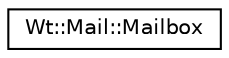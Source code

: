 digraph "Graphical Class Hierarchy"
{
 // LATEX_PDF_SIZE
  edge [fontname="Helvetica",fontsize="10",labelfontname="Helvetica",labelfontsize="10"];
  node [fontname="Helvetica",fontsize="10",shape=record];
  rankdir="LR";
  Node0 [label="Wt::Mail::Mailbox",height=0.2,width=0.4,color="black", fillcolor="white", style="filled",URL="$classWt_1_1Mail_1_1Mailbox.html",tooltip="An email sender or recipient mailbox."];
}
